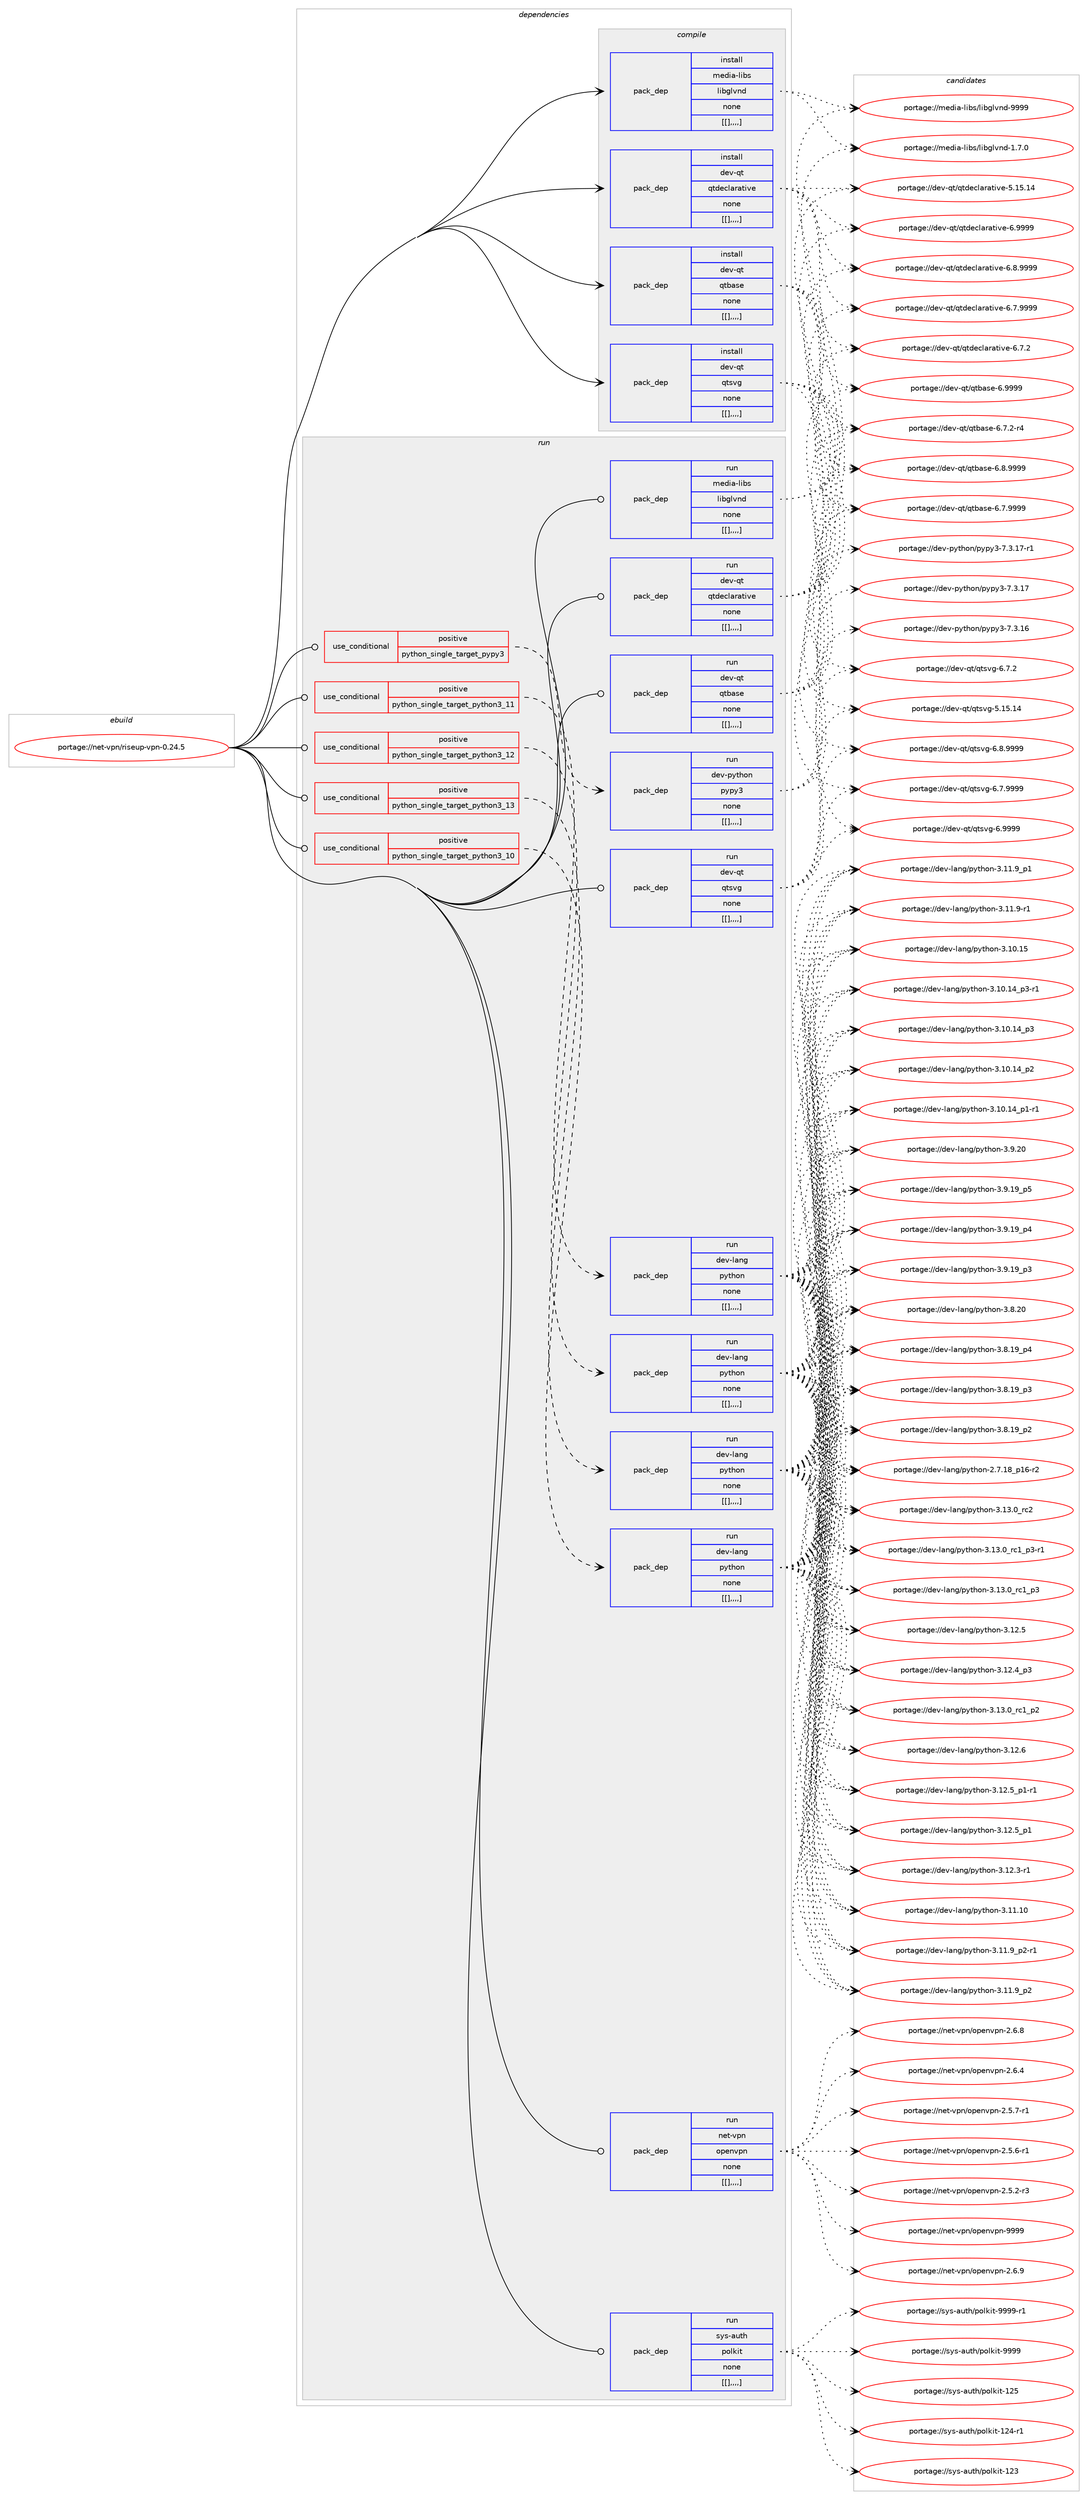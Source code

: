 digraph prolog {

# *************
# Graph options
# *************

newrank=true;
concentrate=true;
compound=true;
graph [rankdir=LR,fontname=Helvetica,fontsize=10,ranksep=1.5];#, ranksep=2.5, nodesep=0.2];
edge  [arrowhead=vee];
node  [fontname=Helvetica,fontsize=10];

# **********
# The ebuild
# **********

subgraph cluster_leftcol {
color=gray;
label=<<i>ebuild</i>>;
id [label="portage://net-vpn/riseup-vpn-0.24.5", color=red, width=4, href="../net-vpn/riseup-vpn-0.24.5.svg"];
}

# ****************
# The dependencies
# ****************

subgraph cluster_midcol {
color=gray;
label=<<i>dependencies</i>>;
subgraph cluster_compile {
fillcolor="#eeeeee";
style=filled;
label=<<i>compile</i>>;
subgraph pack294156 {
dependency403315 [label=<<TABLE BORDER="0" CELLBORDER="1" CELLSPACING="0" CELLPADDING="4" WIDTH="220"><TR><TD ROWSPAN="6" CELLPADDING="30">pack_dep</TD></TR><TR><TD WIDTH="110">install</TD></TR><TR><TD>dev-qt</TD></TR><TR><TD>qtbase</TD></TR><TR><TD>none</TD></TR><TR><TD>[[],,,,]</TD></TR></TABLE>>, shape=none, color=blue];
}
id:e -> dependency403315:w [weight=20,style="solid",arrowhead="vee"];
subgraph pack294157 {
dependency403316 [label=<<TABLE BORDER="0" CELLBORDER="1" CELLSPACING="0" CELLPADDING="4" WIDTH="220"><TR><TD ROWSPAN="6" CELLPADDING="30">pack_dep</TD></TR><TR><TD WIDTH="110">install</TD></TR><TR><TD>dev-qt</TD></TR><TR><TD>qtdeclarative</TD></TR><TR><TD>none</TD></TR><TR><TD>[[],,,,]</TD></TR></TABLE>>, shape=none, color=blue];
}
id:e -> dependency403316:w [weight=20,style="solid",arrowhead="vee"];
subgraph pack294158 {
dependency403317 [label=<<TABLE BORDER="0" CELLBORDER="1" CELLSPACING="0" CELLPADDING="4" WIDTH="220"><TR><TD ROWSPAN="6" CELLPADDING="30">pack_dep</TD></TR><TR><TD WIDTH="110">install</TD></TR><TR><TD>dev-qt</TD></TR><TR><TD>qtsvg</TD></TR><TR><TD>none</TD></TR><TR><TD>[[],,,,]</TD></TR></TABLE>>, shape=none, color=blue];
}
id:e -> dependency403317:w [weight=20,style="solid",arrowhead="vee"];
subgraph pack294159 {
dependency403318 [label=<<TABLE BORDER="0" CELLBORDER="1" CELLSPACING="0" CELLPADDING="4" WIDTH="220"><TR><TD ROWSPAN="6" CELLPADDING="30">pack_dep</TD></TR><TR><TD WIDTH="110">install</TD></TR><TR><TD>media-libs</TD></TR><TR><TD>libglvnd</TD></TR><TR><TD>none</TD></TR><TR><TD>[[],,,,]</TD></TR></TABLE>>, shape=none, color=blue];
}
id:e -> dependency403318:w [weight=20,style="solid",arrowhead="vee"];
}
subgraph cluster_compileandrun {
fillcolor="#eeeeee";
style=filled;
label=<<i>compile and run</i>>;
}
subgraph cluster_run {
fillcolor="#eeeeee";
style=filled;
label=<<i>run</i>>;
subgraph cond106222 {
dependency403319 [label=<<TABLE BORDER="0" CELLBORDER="1" CELLSPACING="0" CELLPADDING="4"><TR><TD ROWSPAN="3" CELLPADDING="10">use_conditional</TD></TR><TR><TD>positive</TD></TR><TR><TD>python_single_target_pypy3</TD></TR></TABLE>>, shape=none, color=red];
subgraph pack294160 {
dependency403320 [label=<<TABLE BORDER="0" CELLBORDER="1" CELLSPACING="0" CELLPADDING="4" WIDTH="220"><TR><TD ROWSPAN="6" CELLPADDING="30">pack_dep</TD></TR><TR><TD WIDTH="110">run</TD></TR><TR><TD>dev-python</TD></TR><TR><TD>pypy3</TD></TR><TR><TD>none</TD></TR><TR><TD>[[],,,,]</TD></TR></TABLE>>, shape=none, color=blue];
}
dependency403319:e -> dependency403320:w [weight=20,style="dashed",arrowhead="vee"];
}
id:e -> dependency403319:w [weight=20,style="solid",arrowhead="odot"];
subgraph cond106223 {
dependency403321 [label=<<TABLE BORDER="0" CELLBORDER="1" CELLSPACING="0" CELLPADDING="4"><TR><TD ROWSPAN="3" CELLPADDING="10">use_conditional</TD></TR><TR><TD>positive</TD></TR><TR><TD>python_single_target_python3_10</TD></TR></TABLE>>, shape=none, color=red];
subgraph pack294161 {
dependency403322 [label=<<TABLE BORDER="0" CELLBORDER="1" CELLSPACING="0" CELLPADDING="4" WIDTH="220"><TR><TD ROWSPAN="6" CELLPADDING="30">pack_dep</TD></TR><TR><TD WIDTH="110">run</TD></TR><TR><TD>dev-lang</TD></TR><TR><TD>python</TD></TR><TR><TD>none</TD></TR><TR><TD>[[],,,,]</TD></TR></TABLE>>, shape=none, color=blue];
}
dependency403321:e -> dependency403322:w [weight=20,style="dashed",arrowhead="vee"];
}
id:e -> dependency403321:w [weight=20,style="solid",arrowhead="odot"];
subgraph cond106224 {
dependency403323 [label=<<TABLE BORDER="0" CELLBORDER="1" CELLSPACING="0" CELLPADDING="4"><TR><TD ROWSPAN="3" CELLPADDING="10">use_conditional</TD></TR><TR><TD>positive</TD></TR><TR><TD>python_single_target_python3_11</TD></TR></TABLE>>, shape=none, color=red];
subgraph pack294162 {
dependency403324 [label=<<TABLE BORDER="0" CELLBORDER="1" CELLSPACING="0" CELLPADDING="4" WIDTH="220"><TR><TD ROWSPAN="6" CELLPADDING="30">pack_dep</TD></TR><TR><TD WIDTH="110">run</TD></TR><TR><TD>dev-lang</TD></TR><TR><TD>python</TD></TR><TR><TD>none</TD></TR><TR><TD>[[],,,,]</TD></TR></TABLE>>, shape=none, color=blue];
}
dependency403323:e -> dependency403324:w [weight=20,style="dashed",arrowhead="vee"];
}
id:e -> dependency403323:w [weight=20,style="solid",arrowhead="odot"];
subgraph cond106225 {
dependency403325 [label=<<TABLE BORDER="0" CELLBORDER="1" CELLSPACING="0" CELLPADDING="4"><TR><TD ROWSPAN="3" CELLPADDING="10">use_conditional</TD></TR><TR><TD>positive</TD></TR><TR><TD>python_single_target_python3_12</TD></TR></TABLE>>, shape=none, color=red];
subgraph pack294163 {
dependency403326 [label=<<TABLE BORDER="0" CELLBORDER="1" CELLSPACING="0" CELLPADDING="4" WIDTH="220"><TR><TD ROWSPAN="6" CELLPADDING="30">pack_dep</TD></TR><TR><TD WIDTH="110">run</TD></TR><TR><TD>dev-lang</TD></TR><TR><TD>python</TD></TR><TR><TD>none</TD></TR><TR><TD>[[],,,,]</TD></TR></TABLE>>, shape=none, color=blue];
}
dependency403325:e -> dependency403326:w [weight=20,style="dashed",arrowhead="vee"];
}
id:e -> dependency403325:w [weight=20,style="solid",arrowhead="odot"];
subgraph cond106226 {
dependency403327 [label=<<TABLE BORDER="0" CELLBORDER="1" CELLSPACING="0" CELLPADDING="4"><TR><TD ROWSPAN="3" CELLPADDING="10">use_conditional</TD></TR><TR><TD>positive</TD></TR><TR><TD>python_single_target_python3_13</TD></TR></TABLE>>, shape=none, color=red];
subgraph pack294164 {
dependency403328 [label=<<TABLE BORDER="0" CELLBORDER="1" CELLSPACING="0" CELLPADDING="4" WIDTH="220"><TR><TD ROWSPAN="6" CELLPADDING="30">pack_dep</TD></TR><TR><TD WIDTH="110">run</TD></TR><TR><TD>dev-lang</TD></TR><TR><TD>python</TD></TR><TR><TD>none</TD></TR><TR><TD>[[],,,,]</TD></TR></TABLE>>, shape=none, color=blue];
}
dependency403327:e -> dependency403328:w [weight=20,style="dashed",arrowhead="vee"];
}
id:e -> dependency403327:w [weight=20,style="solid",arrowhead="odot"];
subgraph pack294165 {
dependency403329 [label=<<TABLE BORDER="0" CELLBORDER="1" CELLSPACING="0" CELLPADDING="4" WIDTH="220"><TR><TD ROWSPAN="6" CELLPADDING="30">pack_dep</TD></TR><TR><TD WIDTH="110">run</TD></TR><TR><TD>dev-qt</TD></TR><TR><TD>qtbase</TD></TR><TR><TD>none</TD></TR><TR><TD>[[],,,,]</TD></TR></TABLE>>, shape=none, color=blue];
}
id:e -> dependency403329:w [weight=20,style="solid",arrowhead="odot"];
subgraph pack294166 {
dependency403330 [label=<<TABLE BORDER="0" CELLBORDER="1" CELLSPACING="0" CELLPADDING="4" WIDTH="220"><TR><TD ROWSPAN="6" CELLPADDING="30">pack_dep</TD></TR><TR><TD WIDTH="110">run</TD></TR><TR><TD>dev-qt</TD></TR><TR><TD>qtdeclarative</TD></TR><TR><TD>none</TD></TR><TR><TD>[[],,,,]</TD></TR></TABLE>>, shape=none, color=blue];
}
id:e -> dependency403330:w [weight=20,style="solid",arrowhead="odot"];
subgraph pack294167 {
dependency403331 [label=<<TABLE BORDER="0" CELLBORDER="1" CELLSPACING="0" CELLPADDING="4" WIDTH="220"><TR><TD ROWSPAN="6" CELLPADDING="30">pack_dep</TD></TR><TR><TD WIDTH="110">run</TD></TR><TR><TD>dev-qt</TD></TR><TR><TD>qtsvg</TD></TR><TR><TD>none</TD></TR><TR><TD>[[],,,,]</TD></TR></TABLE>>, shape=none, color=blue];
}
id:e -> dependency403331:w [weight=20,style="solid",arrowhead="odot"];
subgraph pack294168 {
dependency403332 [label=<<TABLE BORDER="0" CELLBORDER="1" CELLSPACING="0" CELLPADDING="4" WIDTH="220"><TR><TD ROWSPAN="6" CELLPADDING="30">pack_dep</TD></TR><TR><TD WIDTH="110">run</TD></TR><TR><TD>media-libs</TD></TR><TR><TD>libglvnd</TD></TR><TR><TD>none</TD></TR><TR><TD>[[],,,,]</TD></TR></TABLE>>, shape=none, color=blue];
}
id:e -> dependency403332:w [weight=20,style="solid",arrowhead="odot"];
subgraph pack294169 {
dependency403333 [label=<<TABLE BORDER="0" CELLBORDER="1" CELLSPACING="0" CELLPADDING="4" WIDTH="220"><TR><TD ROWSPAN="6" CELLPADDING="30">pack_dep</TD></TR><TR><TD WIDTH="110">run</TD></TR><TR><TD>net-vpn</TD></TR><TR><TD>openvpn</TD></TR><TR><TD>none</TD></TR><TR><TD>[[],,,,]</TD></TR></TABLE>>, shape=none, color=blue];
}
id:e -> dependency403333:w [weight=20,style="solid",arrowhead="odot"];
subgraph pack294170 {
dependency403334 [label=<<TABLE BORDER="0" CELLBORDER="1" CELLSPACING="0" CELLPADDING="4" WIDTH="220"><TR><TD ROWSPAN="6" CELLPADDING="30">pack_dep</TD></TR><TR><TD WIDTH="110">run</TD></TR><TR><TD>sys-auth</TD></TR><TR><TD>polkit</TD></TR><TR><TD>none</TD></TR><TR><TD>[[],,,,]</TD></TR></TABLE>>, shape=none, color=blue];
}
id:e -> dependency403334:w [weight=20,style="solid",arrowhead="odot"];
}
}

# **************
# The candidates
# **************

subgraph cluster_choices {
rank=same;
color=gray;
label=<<i>candidates</i>>;

subgraph choice294156 {
color=black;
nodesep=1;
choice1001011184511311647113116989711510145544657575757 [label="portage://dev-qt/qtbase-6.9999", color=red, width=4,href="../dev-qt/qtbase-6.9999.svg"];
choice10010111845113116471131169897115101455446564657575757 [label="portage://dev-qt/qtbase-6.8.9999", color=red, width=4,href="../dev-qt/qtbase-6.8.9999.svg"];
choice10010111845113116471131169897115101455446554657575757 [label="portage://dev-qt/qtbase-6.7.9999", color=red, width=4,href="../dev-qt/qtbase-6.7.9999.svg"];
choice100101118451131164711311698971151014554465546504511452 [label="portage://dev-qt/qtbase-6.7.2-r4", color=red, width=4,href="../dev-qt/qtbase-6.7.2-r4.svg"];
dependency403315:e -> choice1001011184511311647113116989711510145544657575757:w [style=dotted,weight="100"];
dependency403315:e -> choice10010111845113116471131169897115101455446564657575757:w [style=dotted,weight="100"];
dependency403315:e -> choice10010111845113116471131169897115101455446554657575757:w [style=dotted,weight="100"];
dependency403315:e -> choice100101118451131164711311698971151014554465546504511452:w [style=dotted,weight="100"];
}
subgraph choice294157 {
color=black;
nodesep=1;
choice100101118451131164711311610010199108971149711610511810145544657575757 [label="portage://dev-qt/qtdeclarative-6.9999", color=red, width=4,href="../dev-qt/qtdeclarative-6.9999.svg"];
choice1001011184511311647113116100101991089711497116105118101455446564657575757 [label="portage://dev-qt/qtdeclarative-6.8.9999", color=red, width=4,href="../dev-qt/qtdeclarative-6.8.9999.svg"];
choice1001011184511311647113116100101991089711497116105118101455446554657575757 [label="portage://dev-qt/qtdeclarative-6.7.9999", color=red, width=4,href="../dev-qt/qtdeclarative-6.7.9999.svg"];
choice1001011184511311647113116100101991089711497116105118101455446554650 [label="portage://dev-qt/qtdeclarative-6.7.2", color=red, width=4,href="../dev-qt/qtdeclarative-6.7.2.svg"];
choice10010111845113116471131161001019910897114971161051181014553464953464952 [label="portage://dev-qt/qtdeclarative-5.15.14", color=red, width=4,href="../dev-qt/qtdeclarative-5.15.14.svg"];
dependency403316:e -> choice100101118451131164711311610010199108971149711610511810145544657575757:w [style=dotted,weight="100"];
dependency403316:e -> choice1001011184511311647113116100101991089711497116105118101455446564657575757:w [style=dotted,weight="100"];
dependency403316:e -> choice1001011184511311647113116100101991089711497116105118101455446554657575757:w [style=dotted,weight="100"];
dependency403316:e -> choice1001011184511311647113116100101991089711497116105118101455446554650:w [style=dotted,weight="100"];
dependency403316:e -> choice10010111845113116471131161001019910897114971161051181014553464953464952:w [style=dotted,weight="100"];
}
subgraph choice294158 {
color=black;
nodesep=1;
choice100101118451131164711311611511810345544657575757 [label="portage://dev-qt/qtsvg-6.9999", color=red, width=4,href="../dev-qt/qtsvg-6.9999.svg"];
choice1001011184511311647113116115118103455446564657575757 [label="portage://dev-qt/qtsvg-6.8.9999", color=red, width=4,href="../dev-qt/qtsvg-6.8.9999.svg"];
choice1001011184511311647113116115118103455446554657575757 [label="portage://dev-qt/qtsvg-6.7.9999", color=red, width=4,href="../dev-qt/qtsvg-6.7.9999.svg"];
choice1001011184511311647113116115118103455446554650 [label="portage://dev-qt/qtsvg-6.7.2", color=red, width=4,href="../dev-qt/qtsvg-6.7.2.svg"];
choice10010111845113116471131161151181034553464953464952 [label="portage://dev-qt/qtsvg-5.15.14", color=red, width=4,href="../dev-qt/qtsvg-5.15.14.svg"];
dependency403317:e -> choice100101118451131164711311611511810345544657575757:w [style=dotted,weight="100"];
dependency403317:e -> choice1001011184511311647113116115118103455446564657575757:w [style=dotted,weight="100"];
dependency403317:e -> choice1001011184511311647113116115118103455446554657575757:w [style=dotted,weight="100"];
dependency403317:e -> choice1001011184511311647113116115118103455446554650:w [style=dotted,weight="100"];
dependency403317:e -> choice10010111845113116471131161151181034553464953464952:w [style=dotted,weight="100"];
}
subgraph choice294159 {
color=black;
nodesep=1;
choice10910110010597451081059811547108105981031081181101004557575757 [label="portage://media-libs/libglvnd-9999", color=red, width=4,href="../media-libs/libglvnd-9999.svg"];
choice1091011001059745108105981154710810598103108118110100454946554648 [label="portage://media-libs/libglvnd-1.7.0", color=red, width=4,href="../media-libs/libglvnd-1.7.0.svg"];
dependency403318:e -> choice10910110010597451081059811547108105981031081181101004557575757:w [style=dotted,weight="100"];
dependency403318:e -> choice1091011001059745108105981154710810598103108118110100454946554648:w [style=dotted,weight="100"];
}
subgraph choice294160 {
color=black;
nodesep=1;
choice100101118451121211161041111104711212111212151455546514649554511449 [label="portage://dev-python/pypy3-7.3.17-r1", color=red, width=4,href="../dev-python/pypy3-7.3.17-r1.svg"];
choice10010111845112121116104111110471121211121215145554651464955 [label="portage://dev-python/pypy3-7.3.17", color=red, width=4,href="../dev-python/pypy3-7.3.17.svg"];
choice10010111845112121116104111110471121211121215145554651464954 [label="portage://dev-python/pypy3-7.3.16", color=red, width=4,href="../dev-python/pypy3-7.3.16.svg"];
dependency403320:e -> choice100101118451121211161041111104711212111212151455546514649554511449:w [style=dotted,weight="100"];
dependency403320:e -> choice10010111845112121116104111110471121211121215145554651464955:w [style=dotted,weight="100"];
dependency403320:e -> choice10010111845112121116104111110471121211121215145554651464954:w [style=dotted,weight="100"];
}
subgraph choice294161 {
color=black;
nodesep=1;
choice10010111845108971101034711212111610411111045514649514648951149950 [label="portage://dev-lang/python-3.13.0_rc2", color=red, width=4,href="../dev-lang/python-3.13.0_rc2.svg"];
choice1001011184510897110103471121211161041111104551464951464895114994995112514511449 [label="portage://dev-lang/python-3.13.0_rc1_p3-r1", color=red, width=4,href="../dev-lang/python-3.13.0_rc1_p3-r1.svg"];
choice100101118451089711010347112121116104111110455146495146489511499499511251 [label="portage://dev-lang/python-3.13.0_rc1_p3", color=red, width=4,href="../dev-lang/python-3.13.0_rc1_p3.svg"];
choice100101118451089711010347112121116104111110455146495146489511499499511250 [label="portage://dev-lang/python-3.13.0_rc1_p2", color=red, width=4,href="../dev-lang/python-3.13.0_rc1_p2.svg"];
choice10010111845108971101034711212111610411111045514649504654 [label="portage://dev-lang/python-3.12.6", color=red, width=4,href="../dev-lang/python-3.12.6.svg"];
choice1001011184510897110103471121211161041111104551464950465395112494511449 [label="portage://dev-lang/python-3.12.5_p1-r1", color=red, width=4,href="../dev-lang/python-3.12.5_p1-r1.svg"];
choice100101118451089711010347112121116104111110455146495046539511249 [label="portage://dev-lang/python-3.12.5_p1", color=red, width=4,href="../dev-lang/python-3.12.5_p1.svg"];
choice10010111845108971101034711212111610411111045514649504653 [label="portage://dev-lang/python-3.12.5", color=red, width=4,href="../dev-lang/python-3.12.5.svg"];
choice100101118451089711010347112121116104111110455146495046529511251 [label="portage://dev-lang/python-3.12.4_p3", color=red, width=4,href="../dev-lang/python-3.12.4_p3.svg"];
choice100101118451089711010347112121116104111110455146495046514511449 [label="portage://dev-lang/python-3.12.3-r1", color=red, width=4,href="../dev-lang/python-3.12.3-r1.svg"];
choice1001011184510897110103471121211161041111104551464949464948 [label="portage://dev-lang/python-3.11.10", color=red, width=4,href="../dev-lang/python-3.11.10.svg"];
choice1001011184510897110103471121211161041111104551464949465795112504511449 [label="portage://dev-lang/python-3.11.9_p2-r1", color=red, width=4,href="../dev-lang/python-3.11.9_p2-r1.svg"];
choice100101118451089711010347112121116104111110455146494946579511250 [label="portage://dev-lang/python-3.11.9_p2", color=red, width=4,href="../dev-lang/python-3.11.9_p2.svg"];
choice100101118451089711010347112121116104111110455146494946579511249 [label="portage://dev-lang/python-3.11.9_p1", color=red, width=4,href="../dev-lang/python-3.11.9_p1.svg"];
choice100101118451089711010347112121116104111110455146494946574511449 [label="portage://dev-lang/python-3.11.9-r1", color=red, width=4,href="../dev-lang/python-3.11.9-r1.svg"];
choice1001011184510897110103471121211161041111104551464948464953 [label="portage://dev-lang/python-3.10.15", color=red, width=4,href="../dev-lang/python-3.10.15.svg"];
choice100101118451089711010347112121116104111110455146494846495295112514511449 [label="portage://dev-lang/python-3.10.14_p3-r1", color=red, width=4,href="../dev-lang/python-3.10.14_p3-r1.svg"];
choice10010111845108971101034711212111610411111045514649484649529511251 [label="portage://dev-lang/python-3.10.14_p3", color=red, width=4,href="../dev-lang/python-3.10.14_p3.svg"];
choice10010111845108971101034711212111610411111045514649484649529511250 [label="portage://dev-lang/python-3.10.14_p2", color=red, width=4,href="../dev-lang/python-3.10.14_p2.svg"];
choice100101118451089711010347112121116104111110455146494846495295112494511449 [label="portage://dev-lang/python-3.10.14_p1-r1", color=red, width=4,href="../dev-lang/python-3.10.14_p1-r1.svg"];
choice10010111845108971101034711212111610411111045514657465048 [label="portage://dev-lang/python-3.9.20", color=red, width=4,href="../dev-lang/python-3.9.20.svg"];
choice100101118451089711010347112121116104111110455146574649579511253 [label="portage://dev-lang/python-3.9.19_p5", color=red, width=4,href="../dev-lang/python-3.9.19_p5.svg"];
choice100101118451089711010347112121116104111110455146574649579511252 [label="portage://dev-lang/python-3.9.19_p4", color=red, width=4,href="../dev-lang/python-3.9.19_p4.svg"];
choice100101118451089711010347112121116104111110455146574649579511251 [label="portage://dev-lang/python-3.9.19_p3", color=red, width=4,href="../dev-lang/python-3.9.19_p3.svg"];
choice10010111845108971101034711212111610411111045514656465048 [label="portage://dev-lang/python-3.8.20", color=red, width=4,href="../dev-lang/python-3.8.20.svg"];
choice100101118451089711010347112121116104111110455146564649579511252 [label="portage://dev-lang/python-3.8.19_p4", color=red, width=4,href="../dev-lang/python-3.8.19_p4.svg"];
choice100101118451089711010347112121116104111110455146564649579511251 [label="portage://dev-lang/python-3.8.19_p3", color=red, width=4,href="../dev-lang/python-3.8.19_p3.svg"];
choice100101118451089711010347112121116104111110455146564649579511250 [label="portage://dev-lang/python-3.8.19_p2", color=red, width=4,href="../dev-lang/python-3.8.19_p2.svg"];
choice100101118451089711010347112121116104111110455046554649569511249544511450 [label="portage://dev-lang/python-2.7.18_p16-r2", color=red, width=4,href="../dev-lang/python-2.7.18_p16-r2.svg"];
dependency403322:e -> choice10010111845108971101034711212111610411111045514649514648951149950:w [style=dotted,weight="100"];
dependency403322:e -> choice1001011184510897110103471121211161041111104551464951464895114994995112514511449:w [style=dotted,weight="100"];
dependency403322:e -> choice100101118451089711010347112121116104111110455146495146489511499499511251:w [style=dotted,weight="100"];
dependency403322:e -> choice100101118451089711010347112121116104111110455146495146489511499499511250:w [style=dotted,weight="100"];
dependency403322:e -> choice10010111845108971101034711212111610411111045514649504654:w [style=dotted,weight="100"];
dependency403322:e -> choice1001011184510897110103471121211161041111104551464950465395112494511449:w [style=dotted,weight="100"];
dependency403322:e -> choice100101118451089711010347112121116104111110455146495046539511249:w [style=dotted,weight="100"];
dependency403322:e -> choice10010111845108971101034711212111610411111045514649504653:w [style=dotted,weight="100"];
dependency403322:e -> choice100101118451089711010347112121116104111110455146495046529511251:w [style=dotted,weight="100"];
dependency403322:e -> choice100101118451089711010347112121116104111110455146495046514511449:w [style=dotted,weight="100"];
dependency403322:e -> choice1001011184510897110103471121211161041111104551464949464948:w [style=dotted,weight="100"];
dependency403322:e -> choice1001011184510897110103471121211161041111104551464949465795112504511449:w [style=dotted,weight="100"];
dependency403322:e -> choice100101118451089711010347112121116104111110455146494946579511250:w [style=dotted,weight="100"];
dependency403322:e -> choice100101118451089711010347112121116104111110455146494946579511249:w [style=dotted,weight="100"];
dependency403322:e -> choice100101118451089711010347112121116104111110455146494946574511449:w [style=dotted,weight="100"];
dependency403322:e -> choice1001011184510897110103471121211161041111104551464948464953:w [style=dotted,weight="100"];
dependency403322:e -> choice100101118451089711010347112121116104111110455146494846495295112514511449:w [style=dotted,weight="100"];
dependency403322:e -> choice10010111845108971101034711212111610411111045514649484649529511251:w [style=dotted,weight="100"];
dependency403322:e -> choice10010111845108971101034711212111610411111045514649484649529511250:w [style=dotted,weight="100"];
dependency403322:e -> choice100101118451089711010347112121116104111110455146494846495295112494511449:w [style=dotted,weight="100"];
dependency403322:e -> choice10010111845108971101034711212111610411111045514657465048:w [style=dotted,weight="100"];
dependency403322:e -> choice100101118451089711010347112121116104111110455146574649579511253:w [style=dotted,weight="100"];
dependency403322:e -> choice100101118451089711010347112121116104111110455146574649579511252:w [style=dotted,weight="100"];
dependency403322:e -> choice100101118451089711010347112121116104111110455146574649579511251:w [style=dotted,weight="100"];
dependency403322:e -> choice10010111845108971101034711212111610411111045514656465048:w [style=dotted,weight="100"];
dependency403322:e -> choice100101118451089711010347112121116104111110455146564649579511252:w [style=dotted,weight="100"];
dependency403322:e -> choice100101118451089711010347112121116104111110455146564649579511251:w [style=dotted,weight="100"];
dependency403322:e -> choice100101118451089711010347112121116104111110455146564649579511250:w [style=dotted,weight="100"];
dependency403322:e -> choice100101118451089711010347112121116104111110455046554649569511249544511450:w [style=dotted,weight="100"];
}
subgraph choice294162 {
color=black;
nodesep=1;
choice10010111845108971101034711212111610411111045514649514648951149950 [label="portage://dev-lang/python-3.13.0_rc2", color=red, width=4,href="../dev-lang/python-3.13.0_rc2.svg"];
choice1001011184510897110103471121211161041111104551464951464895114994995112514511449 [label="portage://dev-lang/python-3.13.0_rc1_p3-r1", color=red, width=4,href="../dev-lang/python-3.13.0_rc1_p3-r1.svg"];
choice100101118451089711010347112121116104111110455146495146489511499499511251 [label="portage://dev-lang/python-3.13.0_rc1_p3", color=red, width=4,href="../dev-lang/python-3.13.0_rc1_p3.svg"];
choice100101118451089711010347112121116104111110455146495146489511499499511250 [label="portage://dev-lang/python-3.13.0_rc1_p2", color=red, width=4,href="../dev-lang/python-3.13.0_rc1_p2.svg"];
choice10010111845108971101034711212111610411111045514649504654 [label="portage://dev-lang/python-3.12.6", color=red, width=4,href="../dev-lang/python-3.12.6.svg"];
choice1001011184510897110103471121211161041111104551464950465395112494511449 [label="portage://dev-lang/python-3.12.5_p1-r1", color=red, width=4,href="../dev-lang/python-3.12.5_p1-r1.svg"];
choice100101118451089711010347112121116104111110455146495046539511249 [label="portage://dev-lang/python-3.12.5_p1", color=red, width=4,href="../dev-lang/python-3.12.5_p1.svg"];
choice10010111845108971101034711212111610411111045514649504653 [label="portage://dev-lang/python-3.12.5", color=red, width=4,href="../dev-lang/python-3.12.5.svg"];
choice100101118451089711010347112121116104111110455146495046529511251 [label="portage://dev-lang/python-3.12.4_p3", color=red, width=4,href="../dev-lang/python-3.12.4_p3.svg"];
choice100101118451089711010347112121116104111110455146495046514511449 [label="portage://dev-lang/python-3.12.3-r1", color=red, width=4,href="../dev-lang/python-3.12.3-r1.svg"];
choice1001011184510897110103471121211161041111104551464949464948 [label="portage://dev-lang/python-3.11.10", color=red, width=4,href="../dev-lang/python-3.11.10.svg"];
choice1001011184510897110103471121211161041111104551464949465795112504511449 [label="portage://dev-lang/python-3.11.9_p2-r1", color=red, width=4,href="../dev-lang/python-3.11.9_p2-r1.svg"];
choice100101118451089711010347112121116104111110455146494946579511250 [label="portage://dev-lang/python-3.11.9_p2", color=red, width=4,href="../dev-lang/python-3.11.9_p2.svg"];
choice100101118451089711010347112121116104111110455146494946579511249 [label="portage://dev-lang/python-3.11.9_p1", color=red, width=4,href="../dev-lang/python-3.11.9_p1.svg"];
choice100101118451089711010347112121116104111110455146494946574511449 [label="portage://dev-lang/python-3.11.9-r1", color=red, width=4,href="../dev-lang/python-3.11.9-r1.svg"];
choice1001011184510897110103471121211161041111104551464948464953 [label="portage://dev-lang/python-3.10.15", color=red, width=4,href="../dev-lang/python-3.10.15.svg"];
choice100101118451089711010347112121116104111110455146494846495295112514511449 [label="portage://dev-lang/python-3.10.14_p3-r1", color=red, width=4,href="../dev-lang/python-3.10.14_p3-r1.svg"];
choice10010111845108971101034711212111610411111045514649484649529511251 [label="portage://dev-lang/python-3.10.14_p3", color=red, width=4,href="../dev-lang/python-3.10.14_p3.svg"];
choice10010111845108971101034711212111610411111045514649484649529511250 [label="portage://dev-lang/python-3.10.14_p2", color=red, width=4,href="../dev-lang/python-3.10.14_p2.svg"];
choice100101118451089711010347112121116104111110455146494846495295112494511449 [label="portage://dev-lang/python-3.10.14_p1-r1", color=red, width=4,href="../dev-lang/python-3.10.14_p1-r1.svg"];
choice10010111845108971101034711212111610411111045514657465048 [label="portage://dev-lang/python-3.9.20", color=red, width=4,href="../dev-lang/python-3.9.20.svg"];
choice100101118451089711010347112121116104111110455146574649579511253 [label="portage://dev-lang/python-3.9.19_p5", color=red, width=4,href="../dev-lang/python-3.9.19_p5.svg"];
choice100101118451089711010347112121116104111110455146574649579511252 [label="portage://dev-lang/python-3.9.19_p4", color=red, width=4,href="../dev-lang/python-3.9.19_p4.svg"];
choice100101118451089711010347112121116104111110455146574649579511251 [label="portage://dev-lang/python-3.9.19_p3", color=red, width=4,href="../dev-lang/python-3.9.19_p3.svg"];
choice10010111845108971101034711212111610411111045514656465048 [label="portage://dev-lang/python-3.8.20", color=red, width=4,href="../dev-lang/python-3.8.20.svg"];
choice100101118451089711010347112121116104111110455146564649579511252 [label="portage://dev-lang/python-3.8.19_p4", color=red, width=4,href="../dev-lang/python-3.8.19_p4.svg"];
choice100101118451089711010347112121116104111110455146564649579511251 [label="portage://dev-lang/python-3.8.19_p3", color=red, width=4,href="../dev-lang/python-3.8.19_p3.svg"];
choice100101118451089711010347112121116104111110455146564649579511250 [label="portage://dev-lang/python-3.8.19_p2", color=red, width=4,href="../dev-lang/python-3.8.19_p2.svg"];
choice100101118451089711010347112121116104111110455046554649569511249544511450 [label="portage://dev-lang/python-2.7.18_p16-r2", color=red, width=4,href="../dev-lang/python-2.7.18_p16-r2.svg"];
dependency403324:e -> choice10010111845108971101034711212111610411111045514649514648951149950:w [style=dotted,weight="100"];
dependency403324:e -> choice1001011184510897110103471121211161041111104551464951464895114994995112514511449:w [style=dotted,weight="100"];
dependency403324:e -> choice100101118451089711010347112121116104111110455146495146489511499499511251:w [style=dotted,weight="100"];
dependency403324:e -> choice100101118451089711010347112121116104111110455146495146489511499499511250:w [style=dotted,weight="100"];
dependency403324:e -> choice10010111845108971101034711212111610411111045514649504654:w [style=dotted,weight="100"];
dependency403324:e -> choice1001011184510897110103471121211161041111104551464950465395112494511449:w [style=dotted,weight="100"];
dependency403324:e -> choice100101118451089711010347112121116104111110455146495046539511249:w [style=dotted,weight="100"];
dependency403324:e -> choice10010111845108971101034711212111610411111045514649504653:w [style=dotted,weight="100"];
dependency403324:e -> choice100101118451089711010347112121116104111110455146495046529511251:w [style=dotted,weight="100"];
dependency403324:e -> choice100101118451089711010347112121116104111110455146495046514511449:w [style=dotted,weight="100"];
dependency403324:e -> choice1001011184510897110103471121211161041111104551464949464948:w [style=dotted,weight="100"];
dependency403324:e -> choice1001011184510897110103471121211161041111104551464949465795112504511449:w [style=dotted,weight="100"];
dependency403324:e -> choice100101118451089711010347112121116104111110455146494946579511250:w [style=dotted,weight="100"];
dependency403324:e -> choice100101118451089711010347112121116104111110455146494946579511249:w [style=dotted,weight="100"];
dependency403324:e -> choice100101118451089711010347112121116104111110455146494946574511449:w [style=dotted,weight="100"];
dependency403324:e -> choice1001011184510897110103471121211161041111104551464948464953:w [style=dotted,weight="100"];
dependency403324:e -> choice100101118451089711010347112121116104111110455146494846495295112514511449:w [style=dotted,weight="100"];
dependency403324:e -> choice10010111845108971101034711212111610411111045514649484649529511251:w [style=dotted,weight="100"];
dependency403324:e -> choice10010111845108971101034711212111610411111045514649484649529511250:w [style=dotted,weight="100"];
dependency403324:e -> choice100101118451089711010347112121116104111110455146494846495295112494511449:w [style=dotted,weight="100"];
dependency403324:e -> choice10010111845108971101034711212111610411111045514657465048:w [style=dotted,weight="100"];
dependency403324:e -> choice100101118451089711010347112121116104111110455146574649579511253:w [style=dotted,weight="100"];
dependency403324:e -> choice100101118451089711010347112121116104111110455146574649579511252:w [style=dotted,weight="100"];
dependency403324:e -> choice100101118451089711010347112121116104111110455146574649579511251:w [style=dotted,weight="100"];
dependency403324:e -> choice10010111845108971101034711212111610411111045514656465048:w [style=dotted,weight="100"];
dependency403324:e -> choice100101118451089711010347112121116104111110455146564649579511252:w [style=dotted,weight="100"];
dependency403324:e -> choice100101118451089711010347112121116104111110455146564649579511251:w [style=dotted,weight="100"];
dependency403324:e -> choice100101118451089711010347112121116104111110455146564649579511250:w [style=dotted,weight="100"];
dependency403324:e -> choice100101118451089711010347112121116104111110455046554649569511249544511450:w [style=dotted,weight="100"];
}
subgraph choice294163 {
color=black;
nodesep=1;
choice10010111845108971101034711212111610411111045514649514648951149950 [label="portage://dev-lang/python-3.13.0_rc2", color=red, width=4,href="../dev-lang/python-3.13.0_rc2.svg"];
choice1001011184510897110103471121211161041111104551464951464895114994995112514511449 [label="portage://dev-lang/python-3.13.0_rc1_p3-r1", color=red, width=4,href="../dev-lang/python-3.13.0_rc1_p3-r1.svg"];
choice100101118451089711010347112121116104111110455146495146489511499499511251 [label="portage://dev-lang/python-3.13.0_rc1_p3", color=red, width=4,href="../dev-lang/python-3.13.0_rc1_p3.svg"];
choice100101118451089711010347112121116104111110455146495146489511499499511250 [label="portage://dev-lang/python-3.13.0_rc1_p2", color=red, width=4,href="../dev-lang/python-3.13.0_rc1_p2.svg"];
choice10010111845108971101034711212111610411111045514649504654 [label="portage://dev-lang/python-3.12.6", color=red, width=4,href="../dev-lang/python-3.12.6.svg"];
choice1001011184510897110103471121211161041111104551464950465395112494511449 [label="portage://dev-lang/python-3.12.5_p1-r1", color=red, width=4,href="../dev-lang/python-3.12.5_p1-r1.svg"];
choice100101118451089711010347112121116104111110455146495046539511249 [label="portage://dev-lang/python-3.12.5_p1", color=red, width=4,href="../dev-lang/python-3.12.5_p1.svg"];
choice10010111845108971101034711212111610411111045514649504653 [label="portage://dev-lang/python-3.12.5", color=red, width=4,href="../dev-lang/python-3.12.5.svg"];
choice100101118451089711010347112121116104111110455146495046529511251 [label="portage://dev-lang/python-3.12.4_p3", color=red, width=4,href="../dev-lang/python-3.12.4_p3.svg"];
choice100101118451089711010347112121116104111110455146495046514511449 [label="portage://dev-lang/python-3.12.3-r1", color=red, width=4,href="../dev-lang/python-3.12.3-r1.svg"];
choice1001011184510897110103471121211161041111104551464949464948 [label="portage://dev-lang/python-3.11.10", color=red, width=4,href="../dev-lang/python-3.11.10.svg"];
choice1001011184510897110103471121211161041111104551464949465795112504511449 [label="portage://dev-lang/python-3.11.9_p2-r1", color=red, width=4,href="../dev-lang/python-3.11.9_p2-r1.svg"];
choice100101118451089711010347112121116104111110455146494946579511250 [label="portage://dev-lang/python-3.11.9_p2", color=red, width=4,href="../dev-lang/python-3.11.9_p2.svg"];
choice100101118451089711010347112121116104111110455146494946579511249 [label="portage://dev-lang/python-3.11.9_p1", color=red, width=4,href="../dev-lang/python-3.11.9_p1.svg"];
choice100101118451089711010347112121116104111110455146494946574511449 [label="portage://dev-lang/python-3.11.9-r1", color=red, width=4,href="../dev-lang/python-3.11.9-r1.svg"];
choice1001011184510897110103471121211161041111104551464948464953 [label="portage://dev-lang/python-3.10.15", color=red, width=4,href="../dev-lang/python-3.10.15.svg"];
choice100101118451089711010347112121116104111110455146494846495295112514511449 [label="portage://dev-lang/python-3.10.14_p3-r1", color=red, width=4,href="../dev-lang/python-3.10.14_p3-r1.svg"];
choice10010111845108971101034711212111610411111045514649484649529511251 [label="portage://dev-lang/python-3.10.14_p3", color=red, width=4,href="../dev-lang/python-3.10.14_p3.svg"];
choice10010111845108971101034711212111610411111045514649484649529511250 [label="portage://dev-lang/python-3.10.14_p2", color=red, width=4,href="../dev-lang/python-3.10.14_p2.svg"];
choice100101118451089711010347112121116104111110455146494846495295112494511449 [label="portage://dev-lang/python-3.10.14_p1-r1", color=red, width=4,href="../dev-lang/python-3.10.14_p1-r1.svg"];
choice10010111845108971101034711212111610411111045514657465048 [label="portage://dev-lang/python-3.9.20", color=red, width=4,href="../dev-lang/python-3.9.20.svg"];
choice100101118451089711010347112121116104111110455146574649579511253 [label="portage://dev-lang/python-3.9.19_p5", color=red, width=4,href="../dev-lang/python-3.9.19_p5.svg"];
choice100101118451089711010347112121116104111110455146574649579511252 [label="portage://dev-lang/python-3.9.19_p4", color=red, width=4,href="../dev-lang/python-3.9.19_p4.svg"];
choice100101118451089711010347112121116104111110455146574649579511251 [label="portage://dev-lang/python-3.9.19_p3", color=red, width=4,href="../dev-lang/python-3.9.19_p3.svg"];
choice10010111845108971101034711212111610411111045514656465048 [label="portage://dev-lang/python-3.8.20", color=red, width=4,href="../dev-lang/python-3.8.20.svg"];
choice100101118451089711010347112121116104111110455146564649579511252 [label="portage://dev-lang/python-3.8.19_p4", color=red, width=4,href="../dev-lang/python-3.8.19_p4.svg"];
choice100101118451089711010347112121116104111110455146564649579511251 [label="portage://dev-lang/python-3.8.19_p3", color=red, width=4,href="../dev-lang/python-3.8.19_p3.svg"];
choice100101118451089711010347112121116104111110455146564649579511250 [label="portage://dev-lang/python-3.8.19_p2", color=red, width=4,href="../dev-lang/python-3.8.19_p2.svg"];
choice100101118451089711010347112121116104111110455046554649569511249544511450 [label="portage://dev-lang/python-2.7.18_p16-r2", color=red, width=4,href="../dev-lang/python-2.7.18_p16-r2.svg"];
dependency403326:e -> choice10010111845108971101034711212111610411111045514649514648951149950:w [style=dotted,weight="100"];
dependency403326:e -> choice1001011184510897110103471121211161041111104551464951464895114994995112514511449:w [style=dotted,weight="100"];
dependency403326:e -> choice100101118451089711010347112121116104111110455146495146489511499499511251:w [style=dotted,weight="100"];
dependency403326:e -> choice100101118451089711010347112121116104111110455146495146489511499499511250:w [style=dotted,weight="100"];
dependency403326:e -> choice10010111845108971101034711212111610411111045514649504654:w [style=dotted,weight="100"];
dependency403326:e -> choice1001011184510897110103471121211161041111104551464950465395112494511449:w [style=dotted,weight="100"];
dependency403326:e -> choice100101118451089711010347112121116104111110455146495046539511249:w [style=dotted,weight="100"];
dependency403326:e -> choice10010111845108971101034711212111610411111045514649504653:w [style=dotted,weight="100"];
dependency403326:e -> choice100101118451089711010347112121116104111110455146495046529511251:w [style=dotted,weight="100"];
dependency403326:e -> choice100101118451089711010347112121116104111110455146495046514511449:w [style=dotted,weight="100"];
dependency403326:e -> choice1001011184510897110103471121211161041111104551464949464948:w [style=dotted,weight="100"];
dependency403326:e -> choice1001011184510897110103471121211161041111104551464949465795112504511449:w [style=dotted,weight="100"];
dependency403326:e -> choice100101118451089711010347112121116104111110455146494946579511250:w [style=dotted,weight="100"];
dependency403326:e -> choice100101118451089711010347112121116104111110455146494946579511249:w [style=dotted,weight="100"];
dependency403326:e -> choice100101118451089711010347112121116104111110455146494946574511449:w [style=dotted,weight="100"];
dependency403326:e -> choice1001011184510897110103471121211161041111104551464948464953:w [style=dotted,weight="100"];
dependency403326:e -> choice100101118451089711010347112121116104111110455146494846495295112514511449:w [style=dotted,weight="100"];
dependency403326:e -> choice10010111845108971101034711212111610411111045514649484649529511251:w [style=dotted,weight="100"];
dependency403326:e -> choice10010111845108971101034711212111610411111045514649484649529511250:w [style=dotted,weight="100"];
dependency403326:e -> choice100101118451089711010347112121116104111110455146494846495295112494511449:w [style=dotted,weight="100"];
dependency403326:e -> choice10010111845108971101034711212111610411111045514657465048:w [style=dotted,weight="100"];
dependency403326:e -> choice100101118451089711010347112121116104111110455146574649579511253:w [style=dotted,weight="100"];
dependency403326:e -> choice100101118451089711010347112121116104111110455146574649579511252:w [style=dotted,weight="100"];
dependency403326:e -> choice100101118451089711010347112121116104111110455146574649579511251:w [style=dotted,weight="100"];
dependency403326:e -> choice10010111845108971101034711212111610411111045514656465048:w [style=dotted,weight="100"];
dependency403326:e -> choice100101118451089711010347112121116104111110455146564649579511252:w [style=dotted,weight="100"];
dependency403326:e -> choice100101118451089711010347112121116104111110455146564649579511251:w [style=dotted,weight="100"];
dependency403326:e -> choice100101118451089711010347112121116104111110455146564649579511250:w [style=dotted,weight="100"];
dependency403326:e -> choice100101118451089711010347112121116104111110455046554649569511249544511450:w [style=dotted,weight="100"];
}
subgraph choice294164 {
color=black;
nodesep=1;
choice10010111845108971101034711212111610411111045514649514648951149950 [label="portage://dev-lang/python-3.13.0_rc2", color=red, width=4,href="../dev-lang/python-3.13.0_rc2.svg"];
choice1001011184510897110103471121211161041111104551464951464895114994995112514511449 [label="portage://dev-lang/python-3.13.0_rc1_p3-r1", color=red, width=4,href="../dev-lang/python-3.13.0_rc1_p3-r1.svg"];
choice100101118451089711010347112121116104111110455146495146489511499499511251 [label="portage://dev-lang/python-3.13.0_rc1_p3", color=red, width=4,href="../dev-lang/python-3.13.0_rc1_p3.svg"];
choice100101118451089711010347112121116104111110455146495146489511499499511250 [label="portage://dev-lang/python-3.13.0_rc1_p2", color=red, width=4,href="../dev-lang/python-3.13.0_rc1_p2.svg"];
choice10010111845108971101034711212111610411111045514649504654 [label="portage://dev-lang/python-3.12.6", color=red, width=4,href="../dev-lang/python-3.12.6.svg"];
choice1001011184510897110103471121211161041111104551464950465395112494511449 [label="portage://dev-lang/python-3.12.5_p1-r1", color=red, width=4,href="../dev-lang/python-3.12.5_p1-r1.svg"];
choice100101118451089711010347112121116104111110455146495046539511249 [label="portage://dev-lang/python-3.12.5_p1", color=red, width=4,href="../dev-lang/python-3.12.5_p1.svg"];
choice10010111845108971101034711212111610411111045514649504653 [label="portage://dev-lang/python-3.12.5", color=red, width=4,href="../dev-lang/python-3.12.5.svg"];
choice100101118451089711010347112121116104111110455146495046529511251 [label="portage://dev-lang/python-3.12.4_p3", color=red, width=4,href="../dev-lang/python-3.12.4_p3.svg"];
choice100101118451089711010347112121116104111110455146495046514511449 [label="portage://dev-lang/python-3.12.3-r1", color=red, width=4,href="../dev-lang/python-3.12.3-r1.svg"];
choice1001011184510897110103471121211161041111104551464949464948 [label="portage://dev-lang/python-3.11.10", color=red, width=4,href="../dev-lang/python-3.11.10.svg"];
choice1001011184510897110103471121211161041111104551464949465795112504511449 [label="portage://dev-lang/python-3.11.9_p2-r1", color=red, width=4,href="../dev-lang/python-3.11.9_p2-r1.svg"];
choice100101118451089711010347112121116104111110455146494946579511250 [label="portage://dev-lang/python-3.11.9_p2", color=red, width=4,href="../dev-lang/python-3.11.9_p2.svg"];
choice100101118451089711010347112121116104111110455146494946579511249 [label="portage://dev-lang/python-3.11.9_p1", color=red, width=4,href="../dev-lang/python-3.11.9_p1.svg"];
choice100101118451089711010347112121116104111110455146494946574511449 [label="portage://dev-lang/python-3.11.9-r1", color=red, width=4,href="../dev-lang/python-3.11.9-r1.svg"];
choice1001011184510897110103471121211161041111104551464948464953 [label="portage://dev-lang/python-3.10.15", color=red, width=4,href="../dev-lang/python-3.10.15.svg"];
choice100101118451089711010347112121116104111110455146494846495295112514511449 [label="portage://dev-lang/python-3.10.14_p3-r1", color=red, width=4,href="../dev-lang/python-3.10.14_p3-r1.svg"];
choice10010111845108971101034711212111610411111045514649484649529511251 [label="portage://dev-lang/python-3.10.14_p3", color=red, width=4,href="../dev-lang/python-3.10.14_p3.svg"];
choice10010111845108971101034711212111610411111045514649484649529511250 [label="portage://dev-lang/python-3.10.14_p2", color=red, width=4,href="../dev-lang/python-3.10.14_p2.svg"];
choice100101118451089711010347112121116104111110455146494846495295112494511449 [label="portage://dev-lang/python-3.10.14_p1-r1", color=red, width=4,href="../dev-lang/python-3.10.14_p1-r1.svg"];
choice10010111845108971101034711212111610411111045514657465048 [label="portage://dev-lang/python-3.9.20", color=red, width=4,href="../dev-lang/python-3.9.20.svg"];
choice100101118451089711010347112121116104111110455146574649579511253 [label="portage://dev-lang/python-3.9.19_p5", color=red, width=4,href="../dev-lang/python-3.9.19_p5.svg"];
choice100101118451089711010347112121116104111110455146574649579511252 [label="portage://dev-lang/python-3.9.19_p4", color=red, width=4,href="../dev-lang/python-3.9.19_p4.svg"];
choice100101118451089711010347112121116104111110455146574649579511251 [label="portage://dev-lang/python-3.9.19_p3", color=red, width=4,href="../dev-lang/python-3.9.19_p3.svg"];
choice10010111845108971101034711212111610411111045514656465048 [label="portage://dev-lang/python-3.8.20", color=red, width=4,href="../dev-lang/python-3.8.20.svg"];
choice100101118451089711010347112121116104111110455146564649579511252 [label="portage://dev-lang/python-3.8.19_p4", color=red, width=4,href="../dev-lang/python-3.8.19_p4.svg"];
choice100101118451089711010347112121116104111110455146564649579511251 [label="portage://dev-lang/python-3.8.19_p3", color=red, width=4,href="../dev-lang/python-3.8.19_p3.svg"];
choice100101118451089711010347112121116104111110455146564649579511250 [label="portage://dev-lang/python-3.8.19_p2", color=red, width=4,href="../dev-lang/python-3.8.19_p2.svg"];
choice100101118451089711010347112121116104111110455046554649569511249544511450 [label="portage://dev-lang/python-2.7.18_p16-r2", color=red, width=4,href="../dev-lang/python-2.7.18_p16-r2.svg"];
dependency403328:e -> choice10010111845108971101034711212111610411111045514649514648951149950:w [style=dotted,weight="100"];
dependency403328:e -> choice1001011184510897110103471121211161041111104551464951464895114994995112514511449:w [style=dotted,weight="100"];
dependency403328:e -> choice100101118451089711010347112121116104111110455146495146489511499499511251:w [style=dotted,weight="100"];
dependency403328:e -> choice100101118451089711010347112121116104111110455146495146489511499499511250:w [style=dotted,weight="100"];
dependency403328:e -> choice10010111845108971101034711212111610411111045514649504654:w [style=dotted,weight="100"];
dependency403328:e -> choice1001011184510897110103471121211161041111104551464950465395112494511449:w [style=dotted,weight="100"];
dependency403328:e -> choice100101118451089711010347112121116104111110455146495046539511249:w [style=dotted,weight="100"];
dependency403328:e -> choice10010111845108971101034711212111610411111045514649504653:w [style=dotted,weight="100"];
dependency403328:e -> choice100101118451089711010347112121116104111110455146495046529511251:w [style=dotted,weight="100"];
dependency403328:e -> choice100101118451089711010347112121116104111110455146495046514511449:w [style=dotted,weight="100"];
dependency403328:e -> choice1001011184510897110103471121211161041111104551464949464948:w [style=dotted,weight="100"];
dependency403328:e -> choice1001011184510897110103471121211161041111104551464949465795112504511449:w [style=dotted,weight="100"];
dependency403328:e -> choice100101118451089711010347112121116104111110455146494946579511250:w [style=dotted,weight="100"];
dependency403328:e -> choice100101118451089711010347112121116104111110455146494946579511249:w [style=dotted,weight="100"];
dependency403328:e -> choice100101118451089711010347112121116104111110455146494946574511449:w [style=dotted,weight="100"];
dependency403328:e -> choice1001011184510897110103471121211161041111104551464948464953:w [style=dotted,weight="100"];
dependency403328:e -> choice100101118451089711010347112121116104111110455146494846495295112514511449:w [style=dotted,weight="100"];
dependency403328:e -> choice10010111845108971101034711212111610411111045514649484649529511251:w [style=dotted,weight="100"];
dependency403328:e -> choice10010111845108971101034711212111610411111045514649484649529511250:w [style=dotted,weight="100"];
dependency403328:e -> choice100101118451089711010347112121116104111110455146494846495295112494511449:w [style=dotted,weight="100"];
dependency403328:e -> choice10010111845108971101034711212111610411111045514657465048:w [style=dotted,weight="100"];
dependency403328:e -> choice100101118451089711010347112121116104111110455146574649579511253:w [style=dotted,weight="100"];
dependency403328:e -> choice100101118451089711010347112121116104111110455146574649579511252:w [style=dotted,weight="100"];
dependency403328:e -> choice100101118451089711010347112121116104111110455146574649579511251:w [style=dotted,weight="100"];
dependency403328:e -> choice10010111845108971101034711212111610411111045514656465048:w [style=dotted,weight="100"];
dependency403328:e -> choice100101118451089711010347112121116104111110455146564649579511252:w [style=dotted,weight="100"];
dependency403328:e -> choice100101118451089711010347112121116104111110455146564649579511251:w [style=dotted,weight="100"];
dependency403328:e -> choice100101118451089711010347112121116104111110455146564649579511250:w [style=dotted,weight="100"];
dependency403328:e -> choice100101118451089711010347112121116104111110455046554649569511249544511450:w [style=dotted,weight="100"];
}
subgraph choice294165 {
color=black;
nodesep=1;
choice1001011184511311647113116989711510145544657575757 [label="portage://dev-qt/qtbase-6.9999", color=red, width=4,href="../dev-qt/qtbase-6.9999.svg"];
choice10010111845113116471131169897115101455446564657575757 [label="portage://dev-qt/qtbase-6.8.9999", color=red, width=4,href="../dev-qt/qtbase-6.8.9999.svg"];
choice10010111845113116471131169897115101455446554657575757 [label="portage://dev-qt/qtbase-6.7.9999", color=red, width=4,href="../dev-qt/qtbase-6.7.9999.svg"];
choice100101118451131164711311698971151014554465546504511452 [label="portage://dev-qt/qtbase-6.7.2-r4", color=red, width=4,href="../dev-qt/qtbase-6.7.2-r4.svg"];
dependency403329:e -> choice1001011184511311647113116989711510145544657575757:w [style=dotted,weight="100"];
dependency403329:e -> choice10010111845113116471131169897115101455446564657575757:w [style=dotted,weight="100"];
dependency403329:e -> choice10010111845113116471131169897115101455446554657575757:w [style=dotted,weight="100"];
dependency403329:e -> choice100101118451131164711311698971151014554465546504511452:w [style=dotted,weight="100"];
}
subgraph choice294166 {
color=black;
nodesep=1;
choice100101118451131164711311610010199108971149711610511810145544657575757 [label="portage://dev-qt/qtdeclarative-6.9999", color=red, width=4,href="../dev-qt/qtdeclarative-6.9999.svg"];
choice1001011184511311647113116100101991089711497116105118101455446564657575757 [label="portage://dev-qt/qtdeclarative-6.8.9999", color=red, width=4,href="../dev-qt/qtdeclarative-6.8.9999.svg"];
choice1001011184511311647113116100101991089711497116105118101455446554657575757 [label="portage://dev-qt/qtdeclarative-6.7.9999", color=red, width=4,href="../dev-qt/qtdeclarative-6.7.9999.svg"];
choice1001011184511311647113116100101991089711497116105118101455446554650 [label="portage://dev-qt/qtdeclarative-6.7.2", color=red, width=4,href="../dev-qt/qtdeclarative-6.7.2.svg"];
choice10010111845113116471131161001019910897114971161051181014553464953464952 [label="portage://dev-qt/qtdeclarative-5.15.14", color=red, width=4,href="../dev-qt/qtdeclarative-5.15.14.svg"];
dependency403330:e -> choice100101118451131164711311610010199108971149711610511810145544657575757:w [style=dotted,weight="100"];
dependency403330:e -> choice1001011184511311647113116100101991089711497116105118101455446564657575757:w [style=dotted,weight="100"];
dependency403330:e -> choice1001011184511311647113116100101991089711497116105118101455446554657575757:w [style=dotted,weight="100"];
dependency403330:e -> choice1001011184511311647113116100101991089711497116105118101455446554650:w [style=dotted,weight="100"];
dependency403330:e -> choice10010111845113116471131161001019910897114971161051181014553464953464952:w [style=dotted,weight="100"];
}
subgraph choice294167 {
color=black;
nodesep=1;
choice100101118451131164711311611511810345544657575757 [label="portage://dev-qt/qtsvg-6.9999", color=red, width=4,href="../dev-qt/qtsvg-6.9999.svg"];
choice1001011184511311647113116115118103455446564657575757 [label="portage://dev-qt/qtsvg-6.8.9999", color=red, width=4,href="../dev-qt/qtsvg-6.8.9999.svg"];
choice1001011184511311647113116115118103455446554657575757 [label="portage://dev-qt/qtsvg-6.7.9999", color=red, width=4,href="../dev-qt/qtsvg-6.7.9999.svg"];
choice1001011184511311647113116115118103455446554650 [label="portage://dev-qt/qtsvg-6.7.2", color=red, width=4,href="../dev-qt/qtsvg-6.7.2.svg"];
choice10010111845113116471131161151181034553464953464952 [label="portage://dev-qt/qtsvg-5.15.14", color=red, width=4,href="../dev-qt/qtsvg-5.15.14.svg"];
dependency403331:e -> choice100101118451131164711311611511810345544657575757:w [style=dotted,weight="100"];
dependency403331:e -> choice1001011184511311647113116115118103455446564657575757:w [style=dotted,weight="100"];
dependency403331:e -> choice1001011184511311647113116115118103455446554657575757:w [style=dotted,weight="100"];
dependency403331:e -> choice1001011184511311647113116115118103455446554650:w [style=dotted,weight="100"];
dependency403331:e -> choice10010111845113116471131161151181034553464953464952:w [style=dotted,weight="100"];
}
subgraph choice294168 {
color=black;
nodesep=1;
choice10910110010597451081059811547108105981031081181101004557575757 [label="portage://media-libs/libglvnd-9999", color=red, width=4,href="../media-libs/libglvnd-9999.svg"];
choice1091011001059745108105981154710810598103108118110100454946554648 [label="portage://media-libs/libglvnd-1.7.0", color=red, width=4,href="../media-libs/libglvnd-1.7.0.svg"];
dependency403332:e -> choice10910110010597451081059811547108105981031081181101004557575757:w [style=dotted,weight="100"];
dependency403332:e -> choice1091011001059745108105981154710810598103108118110100454946554648:w [style=dotted,weight="100"];
}
subgraph choice294169 {
color=black;
nodesep=1;
choice11010111645118112110471111121011101181121104557575757 [label="portage://net-vpn/openvpn-9999", color=red, width=4,href="../net-vpn/openvpn-9999.svg"];
choice1101011164511811211047111112101110118112110455046544657 [label="portage://net-vpn/openvpn-2.6.9", color=red, width=4,href="../net-vpn/openvpn-2.6.9.svg"];
choice1101011164511811211047111112101110118112110455046544656 [label="portage://net-vpn/openvpn-2.6.8", color=red, width=4,href="../net-vpn/openvpn-2.6.8.svg"];
choice1101011164511811211047111112101110118112110455046544652 [label="portage://net-vpn/openvpn-2.6.4", color=red, width=4,href="../net-vpn/openvpn-2.6.4.svg"];
choice11010111645118112110471111121011101181121104550465346554511449 [label="portage://net-vpn/openvpn-2.5.7-r1", color=red, width=4,href="../net-vpn/openvpn-2.5.7-r1.svg"];
choice11010111645118112110471111121011101181121104550465346544511449 [label="portage://net-vpn/openvpn-2.5.6-r1", color=red, width=4,href="../net-vpn/openvpn-2.5.6-r1.svg"];
choice11010111645118112110471111121011101181121104550465346504511451 [label="portage://net-vpn/openvpn-2.5.2-r3", color=red, width=4,href="../net-vpn/openvpn-2.5.2-r3.svg"];
dependency403333:e -> choice11010111645118112110471111121011101181121104557575757:w [style=dotted,weight="100"];
dependency403333:e -> choice1101011164511811211047111112101110118112110455046544657:w [style=dotted,weight="100"];
dependency403333:e -> choice1101011164511811211047111112101110118112110455046544656:w [style=dotted,weight="100"];
dependency403333:e -> choice1101011164511811211047111112101110118112110455046544652:w [style=dotted,weight="100"];
dependency403333:e -> choice11010111645118112110471111121011101181121104550465346554511449:w [style=dotted,weight="100"];
dependency403333:e -> choice11010111645118112110471111121011101181121104550465346544511449:w [style=dotted,weight="100"];
dependency403333:e -> choice11010111645118112110471111121011101181121104550465346504511451:w [style=dotted,weight="100"];
}
subgraph choice294170 {
color=black;
nodesep=1;
choice11512111545971171161044711211110810710511645575757574511449 [label="portage://sys-auth/polkit-9999-r1", color=red, width=4,href="../sys-auth/polkit-9999-r1.svg"];
choice1151211154597117116104471121111081071051164557575757 [label="portage://sys-auth/polkit-9999", color=red, width=4,href="../sys-auth/polkit-9999.svg"];
choice11512111545971171161044711211110810710511645495053 [label="portage://sys-auth/polkit-125", color=red, width=4,href="../sys-auth/polkit-125.svg"];
choice115121115459711711610447112111108107105116454950524511449 [label="portage://sys-auth/polkit-124-r1", color=red, width=4,href="../sys-auth/polkit-124-r1.svg"];
choice11512111545971171161044711211110810710511645495051 [label="portage://sys-auth/polkit-123", color=red, width=4,href="../sys-auth/polkit-123.svg"];
dependency403334:e -> choice11512111545971171161044711211110810710511645575757574511449:w [style=dotted,weight="100"];
dependency403334:e -> choice1151211154597117116104471121111081071051164557575757:w [style=dotted,weight="100"];
dependency403334:e -> choice11512111545971171161044711211110810710511645495053:w [style=dotted,weight="100"];
dependency403334:e -> choice115121115459711711610447112111108107105116454950524511449:w [style=dotted,weight="100"];
dependency403334:e -> choice11512111545971171161044711211110810710511645495051:w [style=dotted,weight="100"];
}
}

}
